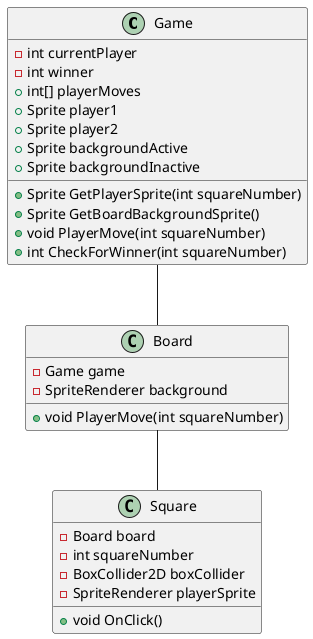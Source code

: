 @startuml Basic tic-tac-toe
class Game {
    -int currentPlayer
    -int winner
    +int[] playerMoves
    +Sprite player1
    +Sprite player2
    +Sprite backgroundActive
    +Sprite backgroundInactive
    +Sprite GetPlayerSprite(int squareNumber)
    +Sprite GetBoardBackgroundSprite()
    +void PlayerMove(int squareNumber)
    +int CheckForWinner(int squareNumber)
}
class Board {
    -Game game
    -SpriteRenderer background
    +void PlayerMove(int squareNumber)
}
class Square {
    -Board board
    -int squareNumber
    -BoxCollider2D boxCollider
    -SpriteRenderer playerSprite
    +void OnClick()
}
Game -- Board
Board -- Square

@enduml